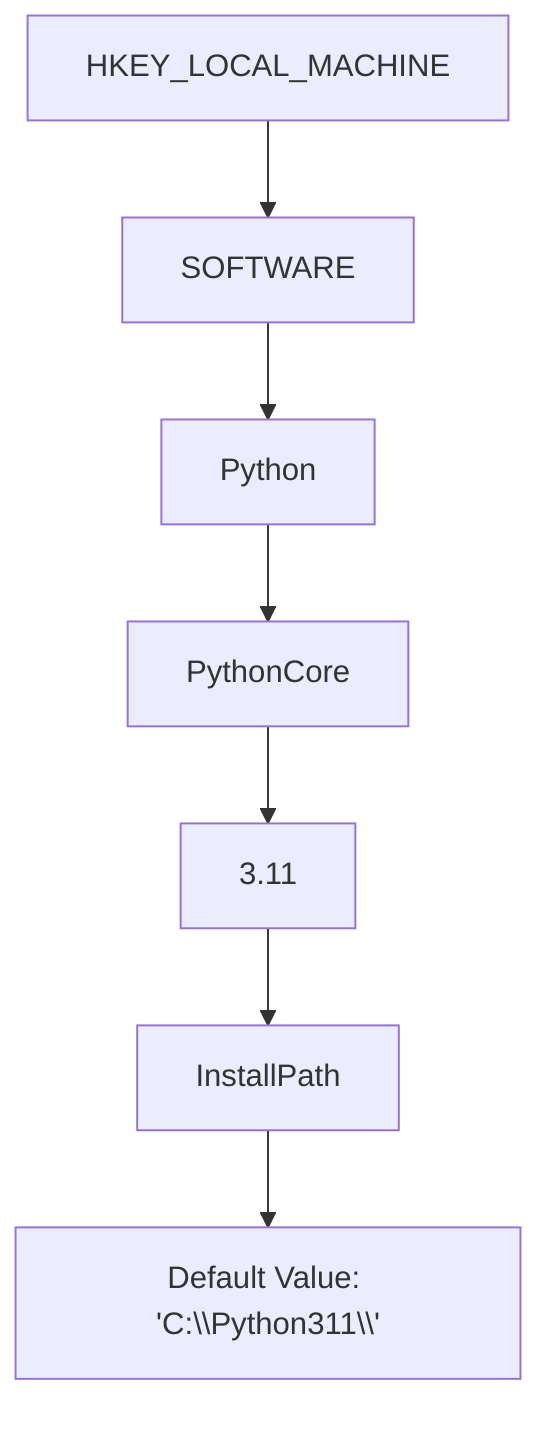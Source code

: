 graph TD
    A[HKEY_LOCAL_MACHINE]
    B[SOFTWARE]
    C[Python]
    D[PythonCore]
    E[3.11]
    F[InstallPath]
    G["Default Value: 'C:\\Python311\\'"]

    A --> B
    B --> C
    C --> D
    D --> E
    E --> F
    F --> G